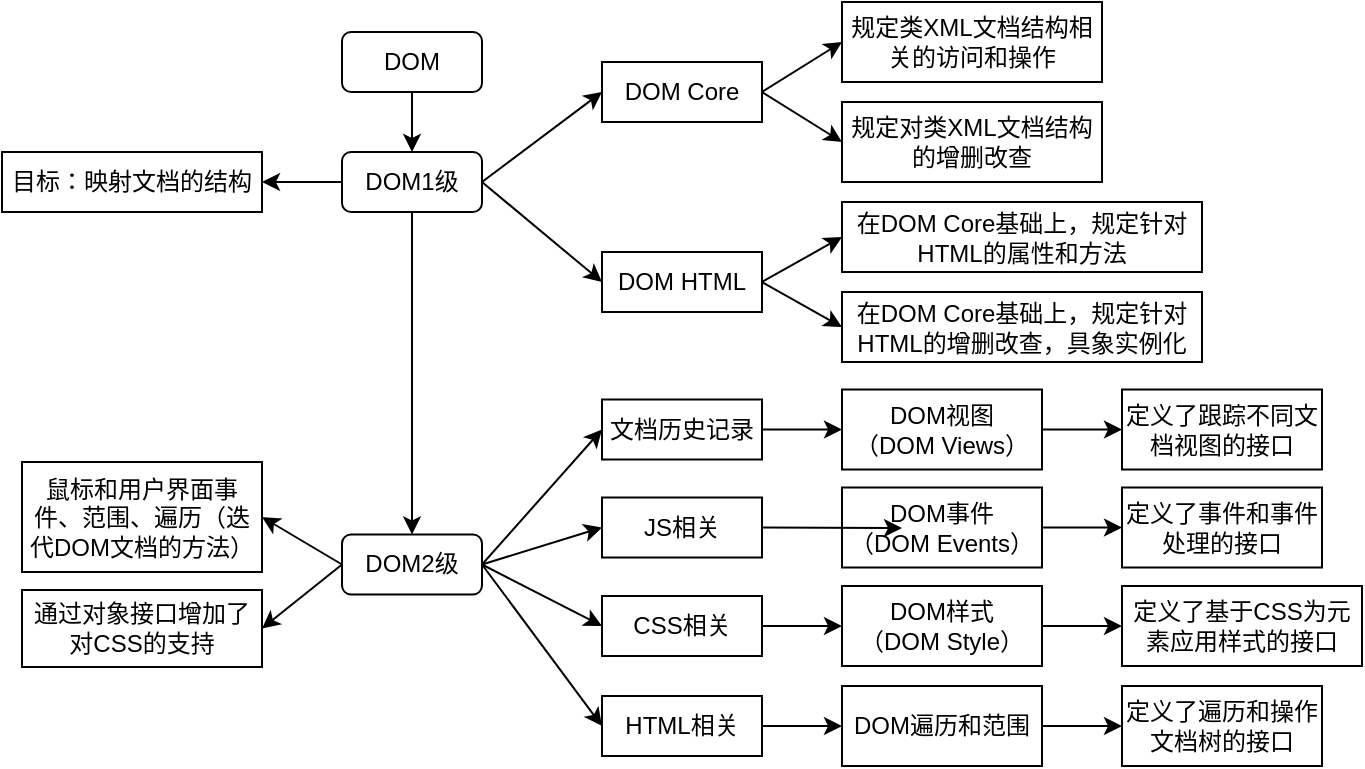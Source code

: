 <mxfile version="14.2.6" type="github">
  <diagram id="Q89y7Z0jrOY_SJ53BKr0" name="第 1 页">
    <mxGraphModel dx="1422" dy="762" grid="1" gridSize="10" guides="1" tooltips="1" connect="1" arrows="1" fold="1" page="1" pageScale="1" pageWidth="827" pageHeight="1169" math="0" shadow="0">
      <root>
        <mxCell id="0" />
        <mxCell id="1" parent="0" />
        <mxCell id="q12H7q9uytlVfHSGJCnB-4" style="edgeStyle=orthogonalEdgeStyle;rounded=0;orthogonalLoop=1;jettySize=auto;html=1;exitX=0.5;exitY=1;exitDx=0;exitDy=0;entryX=0.5;entryY=0;entryDx=0;entryDy=0;" parent="1" source="q12H7q9uytlVfHSGJCnB-1" target="q12H7q9uytlVfHSGJCnB-3" edge="1">
          <mxGeometry relative="1" as="geometry" />
        </mxCell>
        <mxCell id="q12H7q9uytlVfHSGJCnB-1" value="DOM" style="rounded=1;whiteSpace=wrap;html=1;" parent="1" vertex="1">
          <mxGeometry x="230" y="25" width="70" height="30" as="geometry" />
        </mxCell>
        <mxCell id="q12H7q9uytlVfHSGJCnB-7" style="rounded=0;orthogonalLoop=1;jettySize=auto;html=1;exitX=1;exitY=0.5;exitDx=0;exitDy=0;entryX=0;entryY=0.5;entryDx=0;entryDy=0;" parent="1" source="q12H7q9uytlVfHSGJCnB-3" target="q12H7q9uytlVfHSGJCnB-5" edge="1">
          <mxGeometry relative="1" as="geometry" />
        </mxCell>
        <mxCell id="q12H7q9uytlVfHSGJCnB-8" style="edgeStyle=none;rounded=0;orthogonalLoop=1;jettySize=auto;html=1;exitX=1;exitY=0.5;exitDx=0;exitDy=0;entryX=0;entryY=0.5;entryDx=0;entryDy=0;" parent="1" source="q12H7q9uytlVfHSGJCnB-3" target="q12H7q9uytlVfHSGJCnB-6" edge="1">
          <mxGeometry relative="1" as="geometry" />
        </mxCell>
        <mxCell id="q12H7q9uytlVfHSGJCnB-22" style="edgeStyle=none;rounded=0;orthogonalLoop=1;jettySize=auto;html=1;exitX=0;exitY=0.5;exitDx=0;exitDy=0;entryX=1;entryY=0.5;entryDx=0;entryDy=0;" parent="1" source="q12H7q9uytlVfHSGJCnB-3" target="q12H7q9uytlVfHSGJCnB-21" edge="1">
          <mxGeometry relative="1" as="geometry" />
        </mxCell>
        <mxCell id="q12H7q9uytlVfHSGJCnB-24" style="edgeStyle=none;rounded=0;orthogonalLoop=1;jettySize=auto;html=1;exitX=0.5;exitY=1;exitDx=0;exitDy=0;entryX=0.5;entryY=0;entryDx=0;entryDy=0;" parent="1" source="q12H7q9uytlVfHSGJCnB-3" target="q12H7q9uytlVfHSGJCnB-23" edge="1">
          <mxGeometry relative="1" as="geometry" />
        </mxCell>
        <mxCell id="q12H7q9uytlVfHSGJCnB-3" value="DOM1级" style="rounded=1;whiteSpace=wrap;html=1;" parent="1" vertex="1">
          <mxGeometry x="230" y="85" width="70" height="30" as="geometry" />
        </mxCell>
        <mxCell id="q12H7q9uytlVfHSGJCnB-15" style="edgeStyle=none;rounded=0;orthogonalLoop=1;jettySize=auto;html=1;exitX=1;exitY=0.5;exitDx=0;exitDy=0;entryX=0;entryY=0.5;entryDx=0;entryDy=0;" parent="1" source="q12H7q9uytlVfHSGJCnB-5" target="q12H7q9uytlVfHSGJCnB-13" edge="1">
          <mxGeometry relative="1" as="geometry" />
        </mxCell>
        <mxCell id="q12H7q9uytlVfHSGJCnB-18" style="edgeStyle=none;rounded=0;orthogonalLoop=1;jettySize=auto;html=1;exitX=1;exitY=0.5;exitDx=0;exitDy=0;entryX=0;entryY=0.5;entryDx=0;entryDy=0;" parent="1" source="q12H7q9uytlVfHSGJCnB-5" target="q12H7q9uytlVfHSGJCnB-16" edge="1">
          <mxGeometry relative="1" as="geometry" />
        </mxCell>
        <mxCell id="q12H7q9uytlVfHSGJCnB-5" value="DOM Core" style="rounded=0;whiteSpace=wrap;html=1;" parent="1" vertex="1">
          <mxGeometry x="360" y="40" width="80" height="30" as="geometry" />
        </mxCell>
        <mxCell id="q12H7q9uytlVfHSGJCnB-12" style="edgeStyle=none;rounded=0;orthogonalLoop=1;jettySize=auto;html=1;exitX=1;exitY=0.5;exitDx=0;exitDy=0;entryX=0;entryY=0.5;entryDx=0;entryDy=0;" parent="1" source="q12H7q9uytlVfHSGJCnB-6" target="q12H7q9uytlVfHSGJCnB-11" edge="1">
          <mxGeometry relative="1" as="geometry" />
        </mxCell>
        <mxCell id="q12H7q9uytlVfHSGJCnB-20" style="edgeStyle=none;rounded=0;orthogonalLoop=1;jettySize=auto;html=1;exitX=1;exitY=0.5;exitDx=0;exitDy=0;entryX=0;entryY=0.5;entryDx=0;entryDy=0;" parent="1" source="q12H7q9uytlVfHSGJCnB-6" target="q12H7q9uytlVfHSGJCnB-19" edge="1">
          <mxGeometry relative="1" as="geometry" />
        </mxCell>
        <mxCell id="q12H7q9uytlVfHSGJCnB-6" value="DOM HTML" style="rounded=0;whiteSpace=wrap;html=1;" parent="1" vertex="1">
          <mxGeometry x="360" y="135" width="80" height="30" as="geometry" />
        </mxCell>
        <mxCell id="q12H7q9uytlVfHSGJCnB-11" value="在DOM Core基础上，规定针对HTML的属性和方法" style="rounded=0;whiteSpace=wrap;html=1;" parent="1" vertex="1">
          <mxGeometry x="480" y="110" width="180" height="35" as="geometry" />
        </mxCell>
        <mxCell id="q12H7q9uytlVfHSGJCnB-13" value="规定类XML文档结构相关的访问和操作" style="rounded=0;whiteSpace=wrap;html=1;" parent="1" vertex="1">
          <mxGeometry x="480" y="10" width="130" height="40" as="geometry" />
        </mxCell>
        <mxCell id="q12H7q9uytlVfHSGJCnB-16" value="规定对类XML文档结构的增删改查" style="rounded=0;whiteSpace=wrap;html=1;" parent="1" vertex="1">
          <mxGeometry x="480" y="60" width="130" height="40" as="geometry" />
        </mxCell>
        <mxCell id="q12H7q9uytlVfHSGJCnB-19" value="在DOM Core基础上，规定针对HTML的增删改查，具象实例化" style="rounded=0;whiteSpace=wrap;html=1;" parent="1" vertex="1">
          <mxGeometry x="480" y="155" width="180" height="35" as="geometry" />
        </mxCell>
        <mxCell id="q12H7q9uytlVfHSGJCnB-21" value="目标：映射文档的结构" style="rounded=0;whiteSpace=wrap;html=1;" parent="1" vertex="1">
          <mxGeometry x="60" y="85" width="130" height="30" as="geometry" />
        </mxCell>
        <mxCell id="62U2gSdleWHu8dKYwmUc-2" style="rounded=0;orthogonalLoop=1;jettySize=auto;html=1;exitX=0;exitY=0.5;exitDx=0;exitDy=0;entryX=1;entryY=0.5;entryDx=0;entryDy=0;" edge="1" parent="1" source="q12H7q9uytlVfHSGJCnB-23" target="q12H7q9uytlVfHSGJCnB-25">
          <mxGeometry relative="1" as="geometry" />
        </mxCell>
        <mxCell id="62U2gSdleWHu8dKYwmUc-3" style="edgeStyle=none;rounded=0;orthogonalLoop=1;jettySize=auto;html=1;exitX=0;exitY=0.5;exitDx=0;exitDy=0;entryX=1;entryY=0.5;entryDx=0;entryDy=0;" edge="1" parent="1" source="q12H7q9uytlVfHSGJCnB-23" target="62U2gSdleWHu8dKYwmUc-1">
          <mxGeometry relative="1" as="geometry" />
        </mxCell>
        <mxCell id="62U2gSdleWHu8dKYwmUc-26" style="edgeStyle=none;rounded=0;orthogonalLoop=1;jettySize=auto;html=1;exitX=1;exitY=0.5;exitDx=0;exitDy=0;entryX=0;entryY=0.5;entryDx=0;entryDy=0;" edge="1" parent="1" source="q12H7q9uytlVfHSGJCnB-23" target="62U2gSdleWHu8dKYwmUc-22">
          <mxGeometry relative="1" as="geometry" />
        </mxCell>
        <mxCell id="62U2gSdleWHu8dKYwmUc-27" style="edgeStyle=none;rounded=0;orthogonalLoop=1;jettySize=auto;html=1;exitX=1;exitY=0.5;exitDx=0;exitDy=0;entryX=0;entryY=0.5;entryDx=0;entryDy=0;" edge="1" parent="1" source="q12H7q9uytlVfHSGJCnB-23" target="62U2gSdleWHu8dKYwmUc-23">
          <mxGeometry relative="1" as="geometry" />
        </mxCell>
        <mxCell id="62U2gSdleWHu8dKYwmUc-28" style="edgeStyle=none;rounded=0;orthogonalLoop=1;jettySize=auto;html=1;exitX=1;exitY=0.5;exitDx=0;exitDy=0;entryX=0;entryY=0.5;entryDx=0;entryDy=0;" edge="1" parent="1" source="q12H7q9uytlVfHSGJCnB-23" target="62U2gSdleWHu8dKYwmUc-24">
          <mxGeometry relative="1" as="geometry" />
        </mxCell>
        <mxCell id="62U2gSdleWHu8dKYwmUc-29" style="edgeStyle=none;rounded=0;orthogonalLoop=1;jettySize=auto;html=1;exitX=1;exitY=0.5;exitDx=0;exitDy=0;entryX=0;entryY=0.5;entryDx=0;entryDy=0;" edge="1" parent="1" source="q12H7q9uytlVfHSGJCnB-23" target="62U2gSdleWHu8dKYwmUc-25">
          <mxGeometry relative="1" as="geometry" />
        </mxCell>
        <mxCell id="q12H7q9uytlVfHSGJCnB-23" value="DOM2级" style="rounded=1;whiteSpace=wrap;html=1;" parent="1" vertex="1">
          <mxGeometry x="230" y="276.25" width="70" height="30" as="geometry" />
        </mxCell>
        <mxCell id="q12H7q9uytlVfHSGJCnB-25" value="鼠标和用户界面事件、范围、遍历（迭代DOM文档的方法）" style="rounded=0;whiteSpace=wrap;html=1;" parent="1" vertex="1">
          <mxGeometry x="70" y="240" width="120" height="55" as="geometry" />
        </mxCell>
        <mxCell id="62U2gSdleWHu8dKYwmUc-1" value="通过对象接口增加了对CSS的支持" style="rounded=0;whiteSpace=wrap;html=1;" vertex="1" parent="1">
          <mxGeometry x="70" y="304" width="120" height="38.5" as="geometry" />
        </mxCell>
        <mxCell id="62U2gSdleWHu8dKYwmUc-14" style="edgeStyle=none;rounded=0;orthogonalLoop=1;jettySize=auto;html=1;exitX=1;exitY=0.5;exitDx=0;exitDy=0;entryX=0;entryY=0.5;entryDx=0;entryDy=0;" edge="1" parent="1" source="62U2gSdleWHu8dKYwmUc-4" target="62U2gSdleWHu8dKYwmUc-13">
          <mxGeometry relative="1" as="geometry" />
        </mxCell>
        <mxCell id="62U2gSdleWHu8dKYwmUc-4" value="DOM视图&lt;br&gt;（DOM Views）" style="rounded=0;whiteSpace=wrap;html=1;" vertex="1" parent="1">
          <mxGeometry x="480" y="203.75" width="100" height="40" as="geometry" />
        </mxCell>
        <mxCell id="62U2gSdleWHu8dKYwmUc-16" style="edgeStyle=none;rounded=0;orthogonalLoop=1;jettySize=auto;html=1;exitX=1;exitY=0.5;exitDx=0;exitDy=0;entryX=0;entryY=0.5;entryDx=0;entryDy=0;" edge="1" parent="1" source="62U2gSdleWHu8dKYwmUc-6" target="62U2gSdleWHu8dKYwmUc-15">
          <mxGeometry relative="1" as="geometry" />
        </mxCell>
        <mxCell id="62U2gSdleWHu8dKYwmUc-6" value="DOM事件&lt;br&gt;（DOM Events）" style="rounded=0;whiteSpace=wrap;html=1;" vertex="1" parent="1">
          <mxGeometry x="480" y="252.75" width="100" height="40" as="geometry" />
        </mxCell>
        <mxCell id="62U2gSdleWHu8dKYwmUc-18" style="edgeStyle=none;rounded=0;orthogonalLoop=1;jettySize=auto;html=1;exitX=1;exitY=0.5;exitDx=0;exitDy=0;entryX=0;entryY=0.5;entryDx=0;entryDy=0;" edge="1" parent="1" source="62U2gSdleWHu8dKYwmUc-7" target="62U2gSdleWHu8dKYwmUc-17">
          <mxGeometry relative="1" as="geometry" />
        </mxCell>
        <mxCell id="62U2gSdleWHu8dKYwmUc-7" value="DOM样式&lt;br&gt;（DOM Style）" style="rounded=0;whiteSpace=wrap;html=1;" vertex="1" parent="1">
          <mxGeometry x="480" y="302" width="100" height="40" as="geometry" />
        </mxCell>
        <mxCell id="62U2gSdleWHu8dKYwmUc-20" style="edgeStyle=none;rounded=0;orthogonalLoop=1;jettySize=auto;html=1;exitX=1;exitY=0.5;exitDx=0;exitDy=0;entryX=0;entryY=0.5;entryDx=0;entryDy=0;" edge="1" parent="1" source="62U2gSdleWHu8dKYwmUc-8" target="62U2gSdleWHu8dKYwmUc-19">
          <mxGeometry relative="1" as="geometry" />
        </mxCell>
        <mxCell id="62U2gSdleWHu8dKYwmUc-8" value="DOM遍历和范围" style="rounded=0;whiteSpace=wrap;html=1;" vertex="1" parent="1">
          <mxGeometry x="480" y="352" width="100" height="40" as="geometry" />
        </mxCell>
        <mxCell id="62U2gSdleWHu8dKYwmUc-13" value="定义了跟踪不同文档视图的接口" style="rounded=0;whiteSpace=wrap;html=1;" vertex="1" parent="1">
          <mxGeometry x="620" y="203.75" width="100" height="40" as="geometry" />
        </mxCell>
        <mxCell id="62U2gSdleWHu8dKYwmUc-15" value="定义了事件和事件处理的接口" style="rounded=0;whiteSpace=wrap;html=1;" vertex="1" parent="1">
          <mxGeometry x="620" y="252.75" width="100" height="40" as="geometry" />
        </mxCell>
        <mxCell id="62U2gSdleWHu8dKYwmUc-17" value="定义了基于CSS为元素应用样式的接口" style="rounded=0;whiteSpace=wrap;html=1;" vertex="1" parent="1">
          <mxGeometry x="620" y="302" width="120" height="40" as="geometry" />
        </mxCell>
        <mxCell id="62U2gSdleWHu8dKYwmUc-19" value="定义了遍历和操作文档树的接口" style="rounded=0;whiteSpace=wrap;html=1;" vertex="1" parent="1">
          <mxGeometry x="620" y="352" width="100" height="40" as="geometry" />
        </mxCell>
        <mxCell id="62U2gSdleWHu8dKYwmUc-30" style="edgeStyle=none;rounded=0;orthogonalLoop=1;jettySize=auto;html=1;exitX=1;exitY=0.5;exitDx=0;exitDy=0;entryX=0;entryY=0.5;entryDx=0;entryDy=0;" edge="1" parent="1" source="62U2gSdleWHu8dKYwmUc-22" target="62U2gSdleWHu8dKYwmUc-4">
          <mxGeometry relative="1" as="geometry" />
        </mxCell>
        <mxCell id="62U2gSdleWHu8dKYwmUc-22" value="文档历史记录" style="rounded=0;whiteSpace=wrap;html=1;" vertex="1" parent="1">
          <mxGeometry x="360" y="208.75" width="80" height="30" as="geometry" />
        </mxCell>
        <mxCell id="62U2gSdleWHu8dKYwmUc-31" style="edgeStyle=none;rounded=0;orthogonalLoop=1;jettySize=auto;html=1;exitX=1;exitY=0.5;exitDx=0;exitDy=0;" edge="1" parent="1" source="62U2gSdleWHu8dKYwmUc-23">
          <mxGeometry relative="1" as="geometry">
            <mxPoint x="510" y="273" as="targetPoint" />
          </mxGeometry>
        </mxCell>
        <mxCell id="62U2gSdleWHu8dKYwmUc-23" value="JS相关" style="rounded=0;whiteSpace=wrap;html=1;" vertex="1" parent="1">
          <mxGeometry x="360" y="257.75" width="80" height="30" as="geometry" />
        </mxCell>
        <mxCell id="62U2gSdleWHu8dKYwmUc-33" style="edgeStyle=none;rounded=0;orthogonalLoop=1;jettySize=auto;html=1;exitX=1;exitY=0.5;exitDx=0;exitDy=0;entryX=0;entryY=0.5;entryDx=0;entryDy=0;" edge="1" parent="1" source="62U2gSdleWHu8dKYwmUc-24" target="62U2gSdleWHu8dKYwmUc-7">
          <mxGeometry relative="1" as="geometry" />
        </mxCell>
        <mxCell id="62U2gSdleWHu8dKYwmUc-24" value="CSS相关" style="rounded=0;whiteSpace=wrap;html=1;" vertex="1" parent="1">
          <mxGeometry x="360" y="307" width="80" height="30" as="geometry" />
        </mxCell>
        <mxCell id="62U2gSdleWHu8dKYwmUc-34" style="edgeStyle=none;rounded=0;orthogonalLoop=1;jettySize=auto;html=1;exitX=1;exitY=0.5;exitDx=0;exitDy=0;entryX=0;entryY=0.5;entryDx=0;entryDy=0;" edge="1" parent="1" source="62U2gSdleWHu8dKYwmUc-25" target="62U2gSdleWHu8dKYwmUc-8">
          <mxGeometry relative="1" as="geometry" />
        </mxCell>
        <mxCell id="62U2gSdleWHu8dKYwmUc-25" value="HTML相关" style="rounded=0;whiteSpace=wrap;html=1;" vertex="1" parent="1">
          <mxGeometry x="360" y="357" width="80" height="30" as="geometry" />
        </mxCell>
      </root>
    </mxGraphModel>
  </diagram>
</mxfile>
